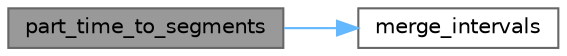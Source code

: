 digraph "part_time_to_segments"
{
 // LATEX_PDF_SIZE
  bgcolor="transparent";
  edge [fontname=Helvetica,fontsize=10,labelfontname=Helvetica,labelfontsize=10];
  node [fontname=Helvetica,fontsize=10,shape=box,height=0.2,width=0.4];
  rankdir="LR";
  Node1 [id="Node000001",label="part_time_to_segments",height=0.2,width=0.4,color="gray40", fillcolor="grey60", style="filled", fontcolor="black",tooltip="splits the time into beginning/end intervals given segment size as the largest absent gap"];
  Node1 -> Node2 [id="edge2_Node000001_Node000002",color="steelblue1",style="solid",tooltip=" "];
  Node2 [id="Node000002",label="merge_intervals",height=0.2,width=0.4,color="grey40", fillcolor="white", style="filled",URL="$a00170.html#a895029f64bcc7eae2e6e6ffc466ba368",tooltip="Merges a list of integer segments of beginning/end time into one interval that contains the first and..."];
}
